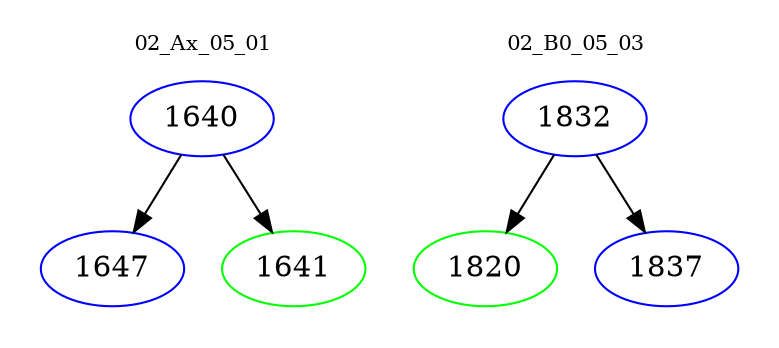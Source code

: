 digraph{
subgraph cluster_0 {
color = white
label = "02_Ax_05_01";
fontsize=10;
T0_1640 [label="1640", color="blue"]
T0_1640 -> T0_1647 [color="black"]
T0_1647 [label="1647", color="blue"]
T0_1640 -> T0_1641 [color="black"]
T0_1641 [label="1641", color="green"]
}
subgraph cluster_1 {
color = white
label = "02_B0_05_03";
fontsize=10;
T1_1832 [label="1832", color="blue"]
T1_1832 -> T1_1820 [color="black"]
T1_1820 [label="1820", color="green"]
T1_1832 -> T1_1837 [color="black"]
T1_1837 [label="1837", color="blue"]
}
}
